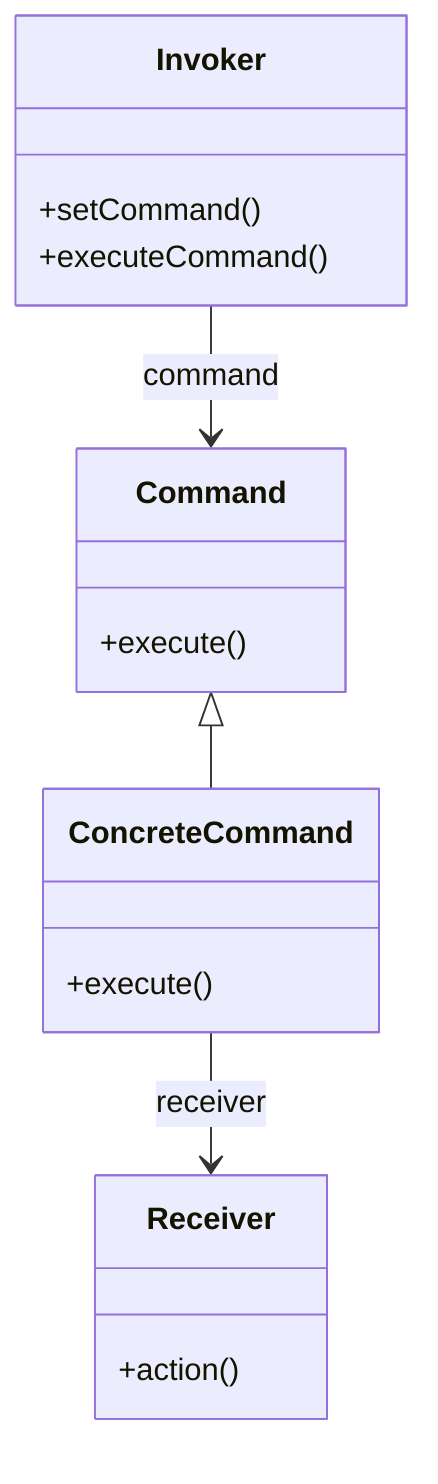 classDiagram
    class Command {
        +execute()
    }

    class ConcreteCommand {
        +execute()
    }

    class Invoker {
        +setCommand()
        +executeCommand()
    }

    class Receiver {
        +action()
    }

    Command <|-- ConcreteCommand
    ConcreteCommand --> Receiver : receiver
    Invoker --> Command : command